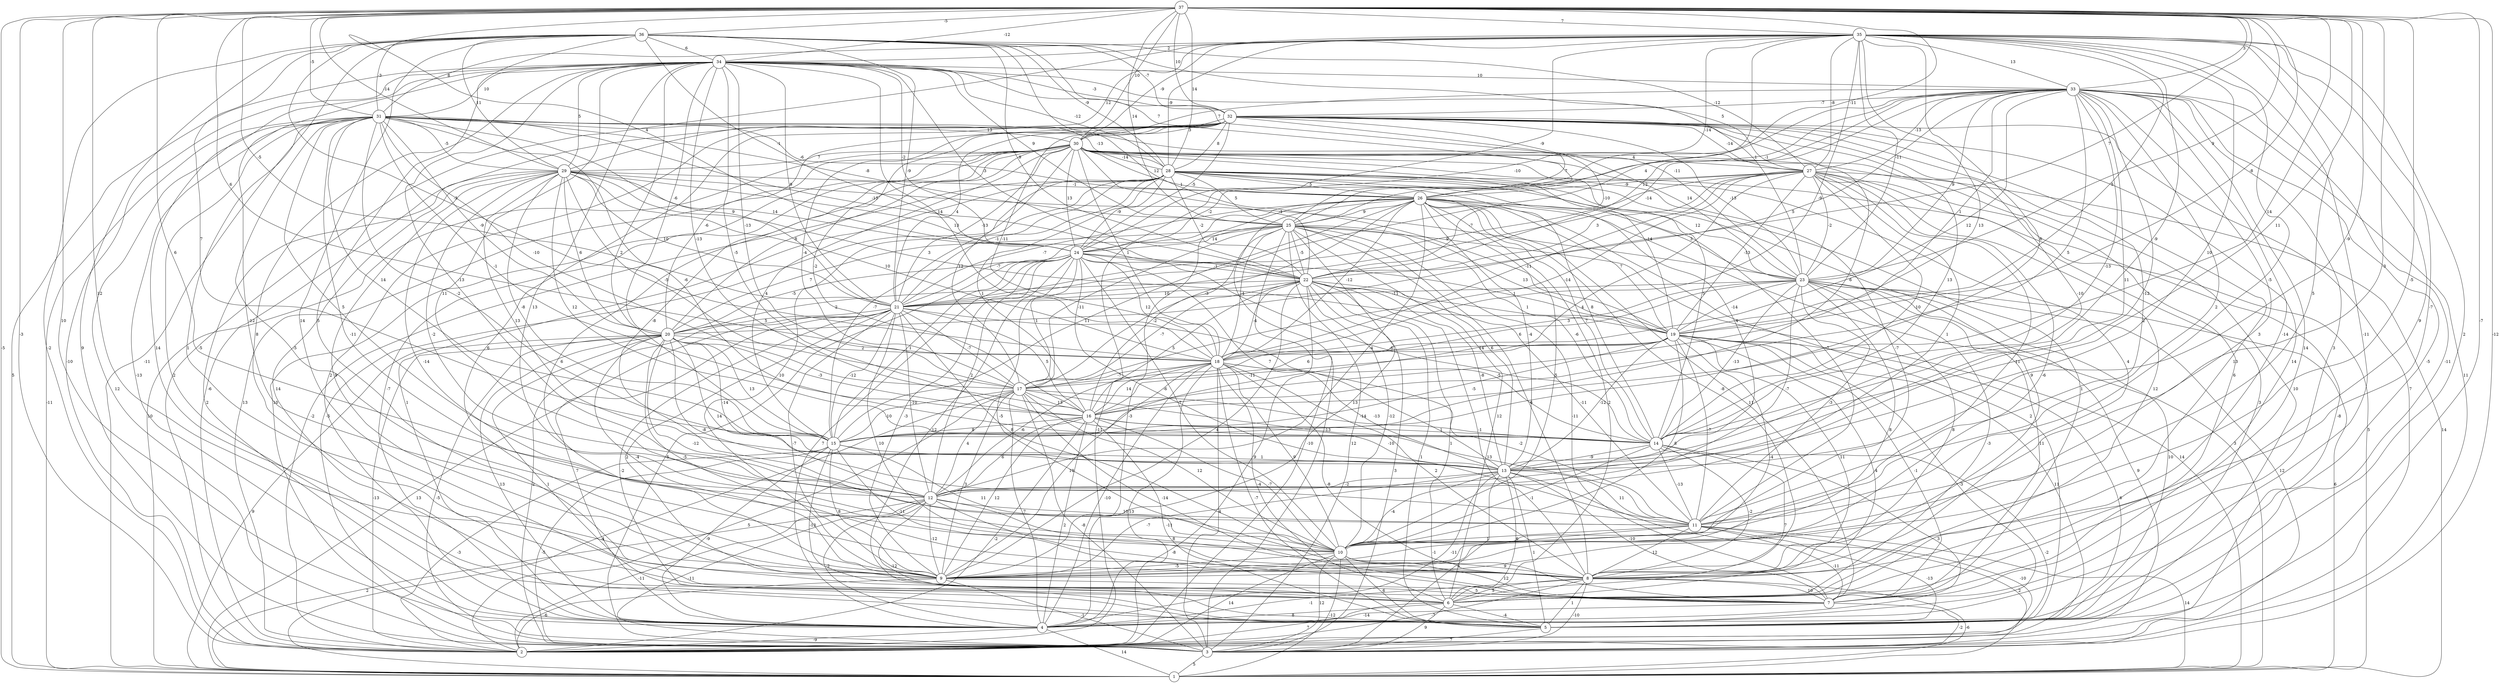 graph { 
	 fontname="Helvetica,Arial,sans-serif" 
	 node [shape = circle]; 
	 37 -- 1 [label = "-5"];
	 37 -- 2 [label = "-3"];
	 37 -- 3 [label = "-12"];
	 37 -- 4 [label = "10"];
	 37 -- 5 [label = "-7"];
	 37 -- 9 [label = "12"];
	 37 -- 10 [label = "-5"];
	 37 -- 11 [label = "-3"];
	 37 -- 12 [label = "6"];
	 37 -- 13 [label = "-9"];
	 37 -- 14 [label = "11"];
	 37 -- 16 [label = "14"];
	 37 -- 18 [label = "6"];
	 37 -- 19 [label = "-8"];
	 37 -- 21 [label = "-5"];
	 37 -- 22 [label = "7"];
	 37 -- 23 [label = "9"];
	 37 -- 24 [label = "4"];
	 37 -- 25 [label = "14"];
	 37 -- 26 [label = "-11"];
	 37 -- 28 [label = "14"];
	 37 -- 29 [label = "-14"];
	 37 -- 30 [label = "10"];
	 37 -- 31 [label = "-5"];
	 37 -- 32 [label = "10"];
	 37 -- 33 [label = "3"];
	 37 -- 34 [label = "-12"];
	 37 -- 35 [label = "7"];
	 37 -- 36 [label = "-5"];
	 36 -- 1 [label = "-11"];
	 36 -- 2 [label = "-2"];
	 36 -- 3 [label = "9"];
	 36 -- 6 [label = "14"];
	 36 -- 7 [label = "5"];
	 36 -- 15 [label = "7"];
	 36 -- 18 [label = "-3"];
	 36 -- 19 [label = "1"];
	 36 -- 21 [label = "-9"];
	 36 -- 22 [label = "9"];
	 36 -- 23 [label = "1"];
	 36 -- 24 [label = "-1"];
	 36 -- 26 [label = "7"];
	 36 -- 27 [label = "-12"];
	 36 -- 28 [label = "-9"];
	 36 -- 29 [label = "11"];
	 36 -- 31 [label = "-3"];
	 36 -- 32 [label = "-7"];
	 36 -- 34 [label = "6"];
	 35 -- 2 [label = "-5"];
	 35 -- 4 [label = "-11"];
	 35 -- 5 [label = "2"];
	 35 -- 6 [label = "9"];
	 35 -- 8 [label = "-7"];
	 35 -- 10 [label = "5"];
	 35 -- 11 [label = "-5"];
	 35 -- 13 [label = "10"];
	 35 -- 14 [label = "-9"];
	 35 -- 15 [label = "6"];
	 35 -- 16 [label = "13"];
	 35 -- 18 [label = "-9"];
	 35 -- 19 [label = "5"];
	 35 -- 21 [label = "4"];
	 35 -- 23 [label = "-11"];
	 35 -- 24 [label = "-9"];
	 35 -- 25 [label = "-14"];
	 35 -- 27 [label = "-8"];
	 35 -- 28 [label = "-9"];
	 35 -- 29 [label = "12"];
	 35 -- 30 [label = "-9"];
	 35 -- 31 [label = "8"];
	 35 -- 33 [label = "13"];
	 35 -- 34 [label = "2"];
	 34 -- 1 [label = "5"];
	 34 -- 2 [label = "-10"];
	 34 -- 5 [label = "14"];
	 34 -- 6 [label = "8"];
	 34 -- 9 [label = "-12"];
	 34 -- 10 [label = "13"];
	 34 -- 11 [label = "11"];
	 34 -- 12 [label = "-13"];
	 34 -- 14 [label = "-5"];
	 34 -- 15 [label = "2"];
	 34 -- 16 [label = "-13"];
	 34 -- 17 [label = "-13"];
	 34 -- 18 [label = "14"];
	 34 -- 20 [label = "-6"];
	 34 -- 21 [label = "9"];
	 34 -- 22 [label = "-3"];
	 34 -- 23 [label = "-11"];
	 34 -- 24 [label = "-2"];
	 34 -- 25 [label = "9"];
	 34 -- 27 [label = "5"];
	 34 -- 28 [label = "-12"];
	 34 -- 29 [label = "5"];
	 34 -- 31 [label = "10"];
	 34 -- 32 [label = "-3"];
	 34 -- 33 [label = "10"];
	 33 -- 3 [label = "11"];
	 33 -- 4 [label = "-5"];
	 33 -- 5 [label = "-11"];
	 33 -- 6 [label = "14"];
	 33 -- 7 [label = "3"];
	 33 -- 8 [label = "-14"];
	 33 -- 9 [label = "3"];
	 33 -- 11 [label = "2"];
	 33 -- 12 [label = "-12"];
	 33 -- 13 [label = "11"];
	 33 -- 14 [label = "-13"];
	 33 -- 16 [label = "5"];
	 33 -- 18 [label = "12"];
	 33 -- 19 [label = "1"];
	 33 -- 20 [label = "5"];
	 33 -- 21 [label = "-14"];
	 33 -- 22 [label = "12"];
	 33 -- 23 [label = "9"];
	 33 -- 24 [label = "-10"];
	 33 -- 25 [label = "-1"];
	 33 -- 27 [label = "-13"];
	 33 -- 30 [label = "7"];
	 33 -- 32 [label = "-7"];
	 32 -- 2 [label = "-6"];
	 32 -- 3 [label = "7"];
	 32 -- 4 [label = "2"];
	 32 -- 6 [label = "13"];
	 32 -- 7 [label = "14"];
	 32 -- 9 [label = "6"];
	 32 -- 11 [label = "2"];
	 32 -- 13 [label = "-10"];
	 32 -- 14 [label = "13"];
	 32 -- 15 [label = "6"];
	 32 -- 16 [label = "-2"];
	 32 -- 17 [label = "-4"];
	 32 -- 18 [label = "-11"];
	 32 -- 20 [label = "-6"];
	 32 -- 21 [label = "4"];
	 32 -- 22 [label = "-10"];
	 32 -- 23 [label = "-13"];
	 32 -- 24 [label = "-5"];
	 32 -- 25 [label = "7"];
	 32 -- 27 [label = "-14"];
	 32 -- 28 [label = "8"];
	 32 -- 30 [label = "3"];
	 31 -- 1 [label = "-11"];
	 31 -- 3 [label = "12"];
	 31 -- 4 [label = "-13"];
	 31 -- 5 [label = "2"];
	 31 -- 8 [label = "-5"];
	 31 -- 9 [label = "1"];
	 31 -- 10 [label = "-11"];
	 31 -- 12 [label = "5"];
	 31 -- 13 [label = "-2"];
	 31 -- 14 [label = "-6"];
	 31 -- 15 [label = "14"];
	 31 -- 16 [label = "-1"];
	 31 -- 17 [label = "-10"];
	 31 -- 20 [label = "-9"];
	 31 -- 21 [label = "9"];
	 31 -- 22 [label = "-13"];
	 31 -- 23 [label = "14"];
	 31 -- 25 [label = "-8"];
	 31 -- 26 [label = "-6"];
	 31 -- 28 [label = "-13"];
	 31 -- 29 [label = "-5"];
	 31 -- 30 [label = "13"];
	 30 -- 1 [label = "10"];
	 30 -- 2 [label = "13"];
	 30 -- 3 [label = "10"];
	 30 -- 4 [label = "-7"];
	 30 -- 5 [label = "10"];
	 30 -- 7 [label = "6"];
	 30 -- 8 [label = "4"];
	 30 -- 9 [label = "6"];
	 30 -- 10 [label = "-7"];
	 30 -- 12 [label = "-8"];
	 30 -- 14 [label = "5"];
	 30 -- 15 [label = "4"];
	 30 -- 17 [label = "12"];
	 30 -- 18 [label = "1"];
	 30 -- 19 [label = "-14"];
	 30 -- 20 [label = "8"];
	 30 -- 21 [label = "-13"];
	 30 -- 22 [label = "-1"];
	 30 -- 24 [label = "13"];
	 30 -- 26 [label = "12"];
	 30 -- 27 [label = "4"];
	 30 -- 28 [label = "-14"];
	 30 -- 29 [label = "7"];
	 29 -- 4 [label = "2"];
	 29 -- 6 [label = "14"];
	 29 -- 9 [label = "9"];
	 29 -- 10 [label = "-14"];
	 29 -- 12 [label = "-2"];
	 29 -- 13 [label = "13"];
	 29 -- 14 [label = "12"];
	 29 -- 15 [label = "-8"];
	 29 -- 17 [label = "-5"];
	 29 -- 18 [label = "10"];
	 29 -- 19 [label = "3"];
	 29 -- 20 [label = "6"];
	 29 -- 21 [label = "10"];
	 29 -- 22 [label = "13"];
	 29 -- 23 [label = "-7"];
	 29 -- 24 [label = "14"];
	 29 -- 26 [label = "-1"];
	 28 -- 1 [label = "5"];
	 28 -- 2 [label = "-2"];
	 28 -- 3 [label = "-5"];
	 28 -- 4 [label = "1"];
	 28 -- 7 [label = "1"];
	 28 -- 8 [label = "9"];
	 28 -- 9 [label = "10"];
	 28 -- 11 [label = "-7"];
	 28 -- 13 [label = "4"];
	 28 -- 14 [label = "8"];
	 28 -- 15 [label = "-7"];
	 28 -- 16 [label = "1"];
	 28 -- 21 [label = "-1"];
	 28 -- 22 [label = "-2"];
	 28 -- 23 [label = "12"];
	 28 -- 24 [label = "-9"];
	 28 -- 25 [label = "5"];
	 28 -- 26 [label = "5"];
	 27 -- 1 [label = "14"];
	 27 -- 2 [label = "-8"];
	 27 -- 5 [label = "3"];
	 27 -- 6 [label = "12"];
	 27 -- 9 [label = "-6"];
	 27 -- 10 [label = "11"];
	 27 -- 12 [label = "1"];
	 27 -- 14 [label = "-10"];
	 27 -- 15 [label = "4"];
	 27 -- 17 [label = "-14"];
	 27 -- 18 [label = "-11"];
	 27 -- 19 [label = "-13"];
	 27 -- 21 [label = "9"];
	 27 -- 22 [label = "3"];
	 27 -- 23 [label = "-2"];
	 27 -- 24 [label = "-2"];
	 27 -- 26 [label = "-9"];
	 26 -- 1 [label = "3"];
	 26 -- 2 [label = "-11"];
	 26 -- 3 [label = "-13"];
	 26 -- 4 [label = "-3"];
	 26 -- 5 [label = "2"];
	 26 -- 6 [label = "2"];
	 26 -- 7 [label = "11"];
	 26 -- 8 [label = "-8"];
	 26 -- 10 [label = "5"];
	 26 -- 12 [label = "-4"];
	 26 -- 13 [label = "-4"];
	 26 -- 14 [label = "7"];
	 26 -- 15 [label = "11"];
	 26 -- 17 [label = "-3"];
	 26 -- 18 [label = "-12"];
	 26 -- 19 [label = "7"];
	 26 -- 21 [label = "-7"];
	 26 -- 23 [label = "3"];
	 26 -- 25 [label = "9"];
	 25 -- 1 [label = "14"];
	 25 -- 2 [label = "-10"];
	 25 -- 3 [label = "12"];
	 25 -- 6 [label = "12"];
	 25 -- 7 [label = "-11"];
	 25 -- 8 [label = "6"];
	 25 -- 9 [label = "13"];
	 25 -- 13 [label = "6"];
	 25 -- 14 [label = "-6"];
	 25 -- 16 [label = "-2"];
	 25 -- 17 [label = "-11"];
	 25 -- 18 [label = "-4"];
	 25 -- 19 [label = "13"];
	 25 -- 20 [label = "7"];
	 25 -- 21 [label = "-7"];
	 25 -- 22 [label = "-5"];
	 25 -- 24 [label = "14"];
	 24 -- 3 [label = "5"];
	 24 -- 4 [label = "7"];
	 24 -- 6 [label = "12"];
	 24 -- 8 [label = "-5"];
	 24 -- 9 [label = "-3"];
	 24 -- 10 [label = "7"];
	 24 -- 11 [label = "-6"];
	 24 -- 12 [label = "2"];
	 24 -- 13 [label = "7"];
	 24 -- 14 [label = "-6"];
	 24 -- 15 [label = "1"];
	 24 -- 17 [label = "1"];
	 24 -- 18 [label = "12"];
	 24 -- 19 [label = "1"];
	 24 -- 20 [label = "-5"];
	 24 -- 22 [label = "-1"];
	 23 -- 1 [label = "6"];
	 23 -- 2 [label = "9"];
	 23 -- 3 [label = "12"];
	 23 -- 5 [label = "10"];
	 23 -- 6 [label = "-3"];
	 23 -- 7 [label = "11"];
	 23 -- 8 [label = "8"];
	 23 -- 9 [label = "8"];
	 23 -- 11 [label = "-3"];
	 23 -- 12 [label = "-7"];
	 23 -- 14 [label = "-13"];
	 23 -- 17 [label = "6"];
	 23 -- 18 [label = "3"];
	 23 -- 19 [label = "-14"];
	 23 -- 21 [label = "-11"];
	 22 -- 3 [label = "3"];
	 22 -- 4 [label = "9"];
	 22 -- 5 [label = "1"];
	 22 -- 6 [label = "1"];
	 22 -- 8 [label = "-1"];
	 22 -- 9 [label = "4"];
	 22 -- 10 [label = "-12"];
	 22 -- 11 [label = "-11"];
	 22 -- 13 [label = "-8"];
	 22 -- 16 [label = "5"];
	 22 -- 17 [label = "-7"];
	 22 -- 18 [label = "-4"];
	 22 -- 19 [label = "1"];
	 22 -- 20 [label = "2"];
	 22 -- 21 [label = "10"];
	 21 -- 1 [label = "13"];
	 21 -- 3 [label = "2"];
	 21 -- 4 [label = "7"];
	 21 -- 5 [label = "-2"];
	 21 -- 7 [label = "2"];
	 21 -- 8 [label = "10"];
	 21 -- 9 [label = "-7"];
	 21 -- 10 [label = "8"];
	 21 -- 12 [label = "-10"];
	 21 -- 14 [label = "-5"];
	 21 -- 15 [label = "-12"];
	 21 -- 16 [label = "5"];
	 21 -- 17 [label = "-7"];
	 21 -- 20 [label = "5"];
	 20 -- 1 [label = "9"];
	 20 -- 2 [label = "-13"];
	 20 -- 3 [label = "-5"];
	 20 -- 4 [label = "13"];
	 20 -- 5 [label = "1"];
	 20 -- 8 [label = "-5"];
	 20 -- 9 [label = "-4"];
	 20 -- 10 [label = "-12"];
	 20 -- 11 [label = "-8"];
	 20 -- 12 [label = "14"];
	 20 -- 13 [label = "-14"];
	 20 -- 15 [label = "13"];
	 20 -- 16 [label = "-3"];
	 20 -- 18 [label = "2"];
	 19 -- 2 [label = "6"];
	 19 -- 4 [label = "-3"];
	 19 -- 5 [label = "11"];
	 19 -- 6 [label = "4"];
	 19 -- 7 [label = "-1"];
	 19 -- 8 [label = "11"];
	 19 -- 9 [label = "-4"];
	 19 -- 10 [label = "8"];
	 19 -- 11 [label = "-7"];
	 19 -- 13 [label = "-12"];
	 19 -- 15 [label = "-5"];
	 19 -- 16 [label = "-11"];
	 19 -- 17 [label = "6"];
	 19 -- 18 [label = "14"];
	 18 -- 2 [label = "13"];
	 18 -- 3 [label = "4"];
	 18 -- 4 [label = "-10"];
	 18 -- 5 [label = "-7"];
	 18 -- 6 [label = "-4"];
	 18 -- 7 [label = "-8"];
	 18 -- 8 [label = "2"];
	 18 -- 9 [label = "10"];
	 18 -- 10 [label = "9"];
	 18 -- 11 [label = "-2"];
	 18 -- 12 [label = "-6"];
	 18 -- 13 [label = "-13"];
	 18 -- 16 [label = "14"];
	 18 -- 17 [label = "-7"];
	 17 -- 1 [label = "-4"];
	 17 -- 2 [label = "5"];
	 17 -- 3 [label = "-8"];
	 17 -- 4 [label = "7"];
	 17 -- 7 [label = "-14"];
	 17 -- 9 [label = "3"];
	 17 -- 10 [label = "12"];
	 17 -- 11 [label = "13"];
	 17 -- 12 [label = "4"];
	 17 -- 14 [label = "-14"];
	 17 -- 15 [label = "-10"];
	 17 -- 16 [label = "13"];
	 16 -- 2 [label = "-2"];
	 16 -- 4 [label = "2"];
	 16 -- 5 [label = "-11"];
	 16 -- 9 [label = "12"];
	 16 -- 10 [label = "-7"];
	 16 -- 12 [label = "6"];
	 16 -- 13 [label = "-10"];
	 16 -- 14 [label = "1"];
	 16 -- 15 [label = "8"];
	 15 -- 2 [label = "-3"];
	 15 -- 3 [label = "-5"];
	 15 -- 4 [label = "-9"];
	 15 -- 6 [label = "-13"];
	 15 -- 8 [label = "-11"];
	 15 -- 9 [label = "8"];
	 15 -- 10 [label = "11"];
	 15 -- 13 [label = "1"];
	 14 -- 2 [label = "-2"];
	 14 -- 4 [label = "3"];
	 14 -- 6 [label = "7"];
	 14 -- 8 [label = "-2"];
	 14 -- 10 [label = "-1"];
	 14 -- 11 [label = "-13"];
	 14 -- 13 [label = "-9"];
	 13 -- 1 [label = "-10"];
	 13 -- 3 [label = "6"];
	 13 -- 4 [label = "-11"];
	 13 -- 5 [label = "1"];
	 13 -- 6 [label = "6"];
	 13 -- 7 [label = "-10"];
	 13 -- 9 [label = "-7"];
	 13 -- 10 [label = "-4"];
	 13 -- 11 [label = "11"];
	 13 -- 12 [label = "-2"];
	 12 -- 1 [label = "2"];
	 12 -- 2 [label = "-11"];
	 12 -- 3 [label = "-11"];
	 12 -- 4 [label = "-2"];
	 12 -- 5 [label = "-12"];
	 12 -- 7 [label = "-8"];
	 12 -- 8 [label = "8"];
	 12 -- 9 [label = "-12"];
	 12 -- 11 [label = "10"];
	 11 -- 1 [label = "14"];
	 11 -- 2 [label = "2"];
	 11 -- 5 [label = "-13"];
	 11 -- 7 [label = "-11"];
	 11 -- 8 [label = "12"];
	 11 -- 9 [label = "-1"];
	 11 -- 10 [label = "1"];
	 10 -- 1 [label = "-12"];
	 10 -- 2 [label = "14"];
	 10 -- 3 [label = "12"];
	 10 -- 5 [label = "6"];
	 10 -- 7 [label = "12"];
	 10 -- 8 [label = "9"];
	 10 -- 9 [label = "-5"];
	 9 -- 2 [label = "-6"];
	 9 -- 3 [label = "-1"];
	 9 -- 7 [label = "5"];
	 8 -- 1 [label = "-6"];
	 8 -- 2 [label = "-7"];
	 8 -- 3 [label = "-10"];
	 8 -- 4 [label = "-1"];
	 8 -- 5 [label = "1"];
	 8 -- 6 [label = "5"];
	 8 -- 7 [label = "10"];
	 7 -- 3 [label = "-2"];
	 7 -- 4 [label = "-14"];
	 6 -- 2 [label = "7"];
	 6 -- 3 [label = "9"];
	 6 -- 4 [label = "8"];
	 6 -- 5 [label = "-4"];
	 5 -- 3 [label = "7"];
	 4 -- 1 [label = "14"];
	 4 -- 2 [label = "-9"];
	 3 -- 1 [label = "5"];
	 1;
	 2;
	 3;
	 4;
	 5;
	 6;
	 7;
	 8;
	 9;
	 10;
	 11;
	 12;
	 13;
	 14;
	 15;
	 16;
	 17;
	 18;
	 19;
	 20;
	 21;
	 22;
	 23;
	 24;
	 25;
	 26;
	 27;
	 28;
	 29;
	 30;
	 31;
	 32;
	 33;
	 34;
	 35;
	 36;
	 37;
}
